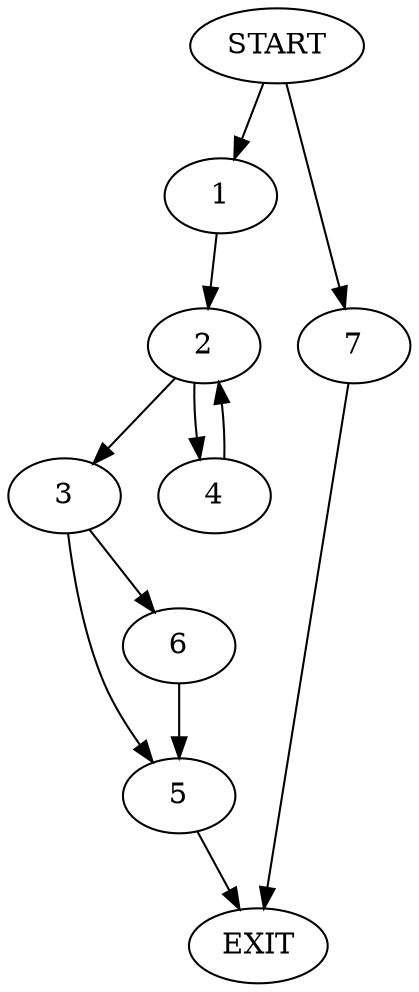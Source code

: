 digraph {
0 [label="START"]
8 [label="EXIT"]
0 -> 1
1 -> 2
2 -> 3
2 -> 4
4 -> 2
3 -> 5
3 -> 6
0 -> 7
7 -> 8
5 -> 8
6 -> 5
}
